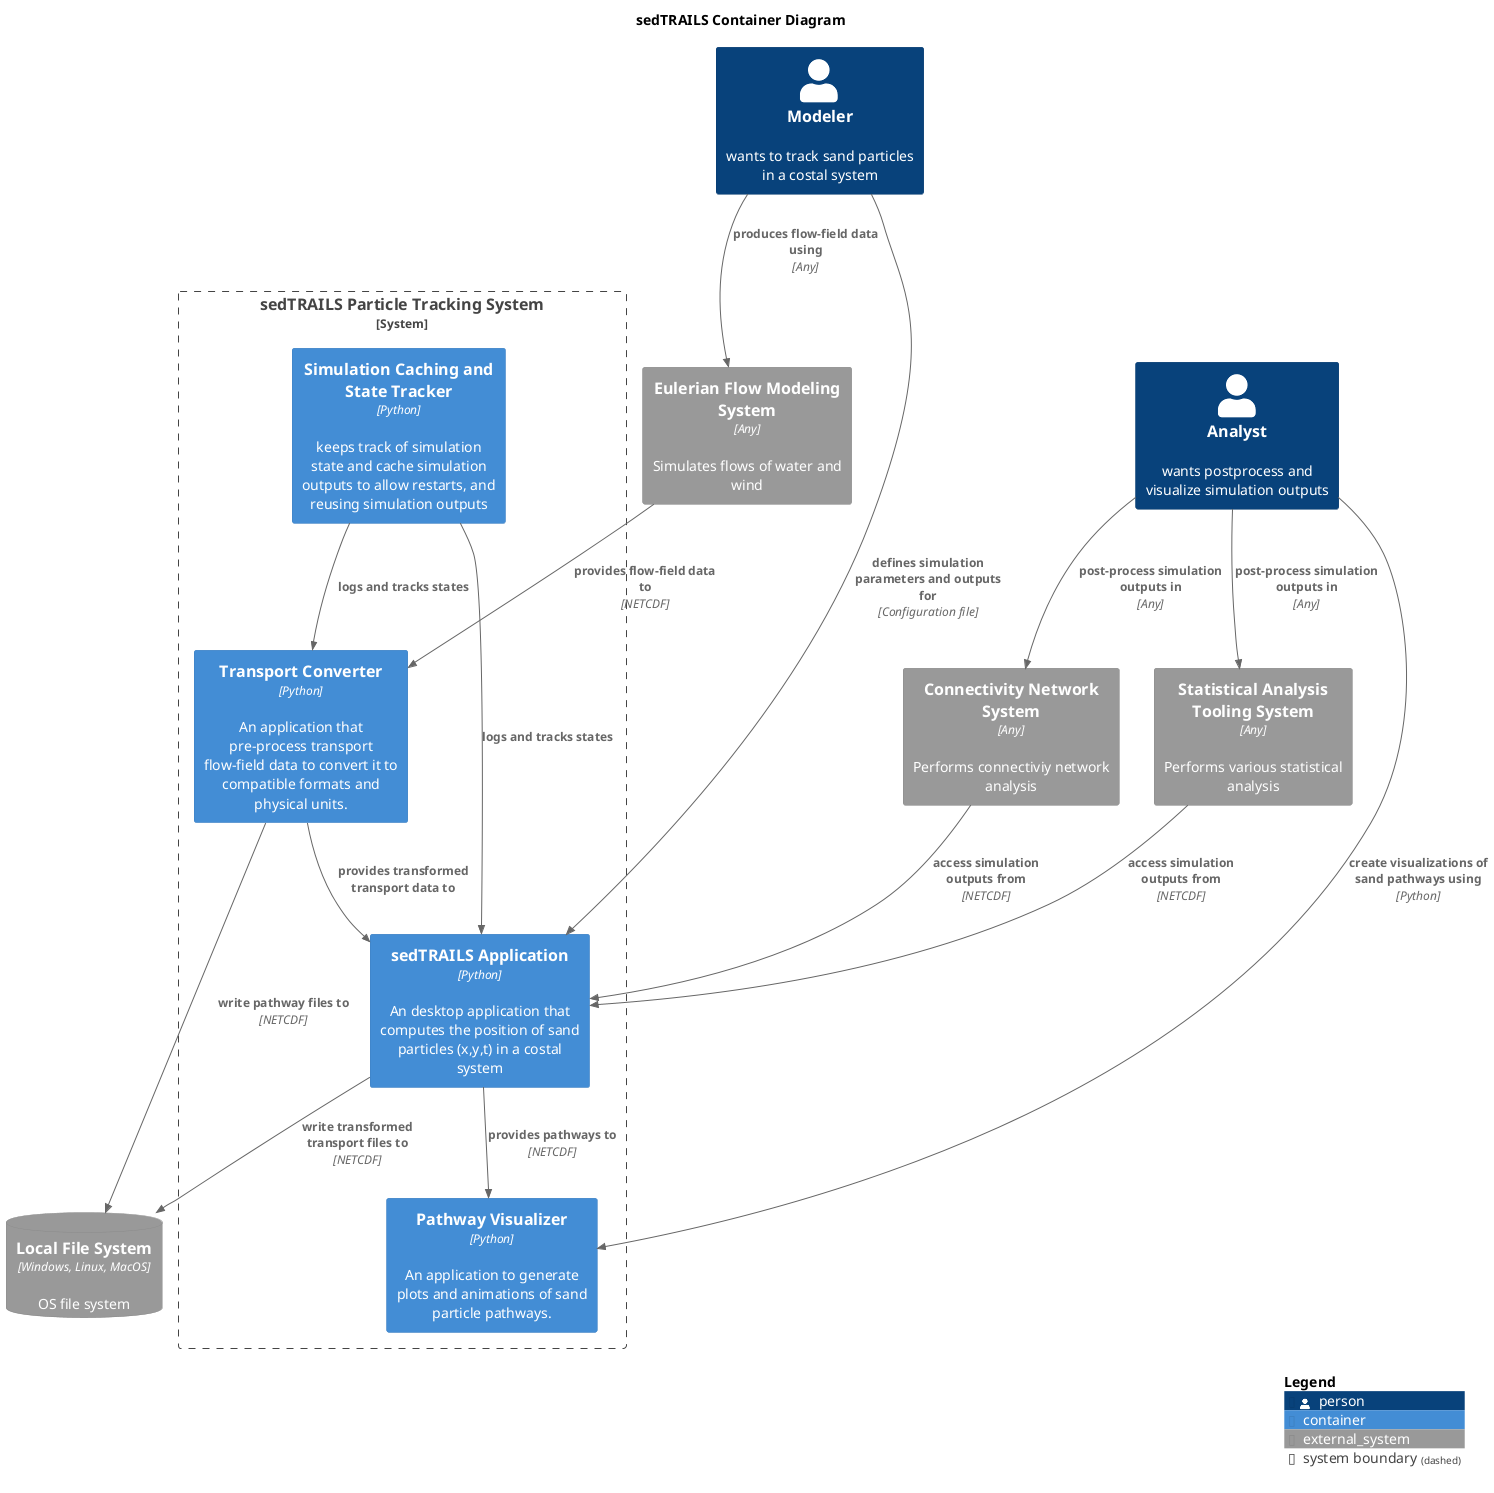 @startuml SedtrailContainer
!include <C4/C4_Container>

title sedTRAILS Container Diagram
' scale 2

' LAYOUT_LEFT_RIGHT()
' LAYOUT_LANDSCAPE()

Person(modeler, "Modeler", "wants to track sand particles in a costal system")
Person(analyst, "Analyst", "wants postprocess and visualize simulation outputs")

System_Boundary(sedtrailsSystem, "sedTRAILS Particle Tracking System"){ 
    Container(sedtrailsApp, "sedTRAILS Application", "Python", "An desktop application that computes the position of sand particles (x,y,t) in a costal system")
    Container(transportConverter, "Transport Converter", "Python", "An application that pre-process transport flow-field data to convert it to compatible formats and physical units.")
    Container(pathwayVisualizer, "Pathway Visualizer", "Python", "An application to generate plots and animations of sand particle pathways.")
    Container(cache, "Simulation Caching and State Tracker", "Python", "keeps track of simulation state and cache simulation outputs to allow restarts, and reusing simulation outputs")
    
    Rel(transportConverter, sedtrailsApp, "provides transformed transport data to")
    Rel(sedtrailsApp, pathwayVisualizer, "provides pathways to", "NETCDF")
    Rel(cache, sedtrailsApp,  "logs and tracks states")
    Rel( cache, transportConverter, "logs and tracks states")
}

System_Ext(flowSystem, "Eulerian Flow Modeling System", "Simulates flows of water and wind", $type="Any")
System_Ext(connectivityNetworkSys, "Connectivity Network System", "Performs connectiviy network analysis", $type="Any")
System_Ext(statisticsSys, "Statistical Analysis Tooling System", "Performs various statistical analysis", $type="Any")

SystemDb_Ext(fileSystem, "Local File System", "OS file system", $type="Windows, Linux, MacOS")
Rel(sedtrailsApp, fileSystem, "write transformed transport files to", "NETCDF")
Rel(transportConverter, fileSystem, "write pathway files to", "NETCDF")

Rel(modeler, sedtrailsApp, "defines simulation parameters and outputs for", "Configuration file")
Rel(connectivityNetworkSys, sedtrailsApp, "access simulation outputs from", "NETCDF")
Rel(statisticsSys, sedtrailsApp, "access simulation outputs from", "NETCDF")
Rel(analyst, pathwayVisualizer, "create visualizations of sand pathways using", "Python")
Rel(analyst, connectivityNetworkSys, "post-process simulation outputs in", "Any")
Rel(analyst, statisticsSys, "post-process simulation outputs in", "Any")

Rel(modeler, flowSystem, "produces flow-field data using", "Any")
Rel(flowSystem, transportConverter, "provides flow-field data to ", "NETCDF")


SHOW_LEGEND()
@enduml